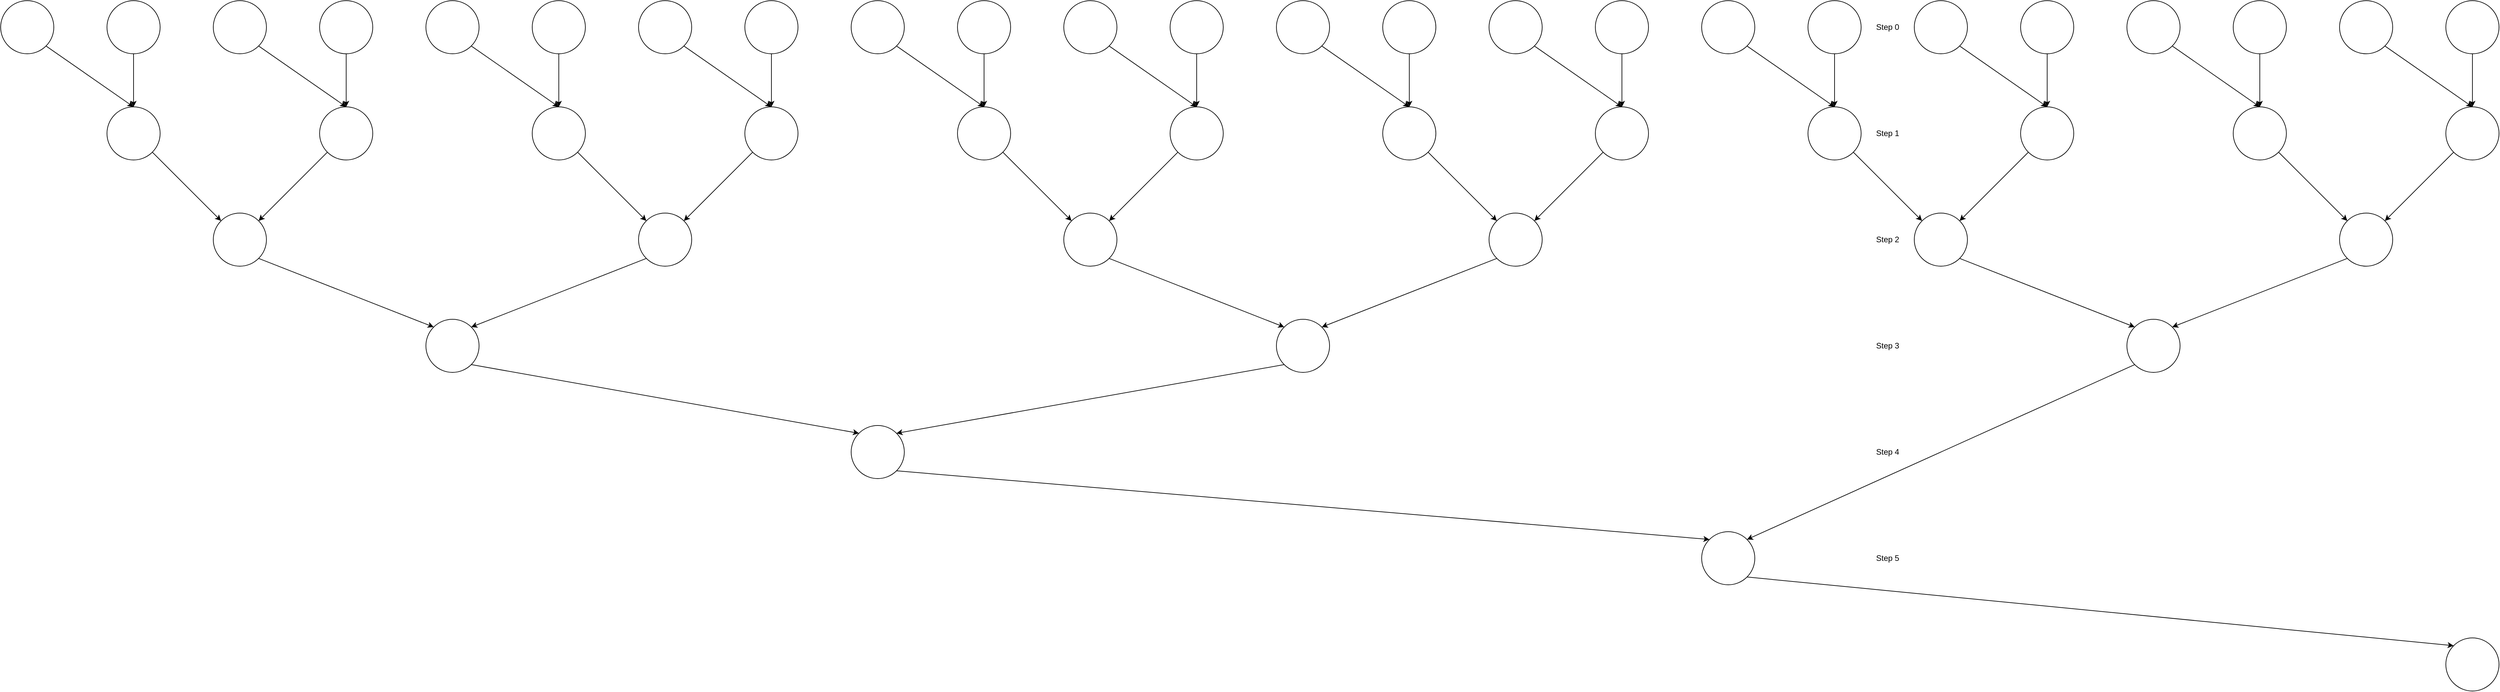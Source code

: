 <mxfile version="17.2.4" type="device"><diagram id="rQqycXn2Mv0Yjj6NmbOp" name="Page-1"><mxGraphModel dx="4063" dy="2486" grid="1" gridSize="10" guides="1" tooltips="1" connect="1" arrows="1" fold="1" page="1" pageScale="1" pageWidth="850" pageHeight="1100" math="0" shadow="0"><root><mxCell id="0"/><mxCell id="1" parent="0"/><mxCell id="4E767qbT7L9ymVMaPO47-51" style="edgeStyle=none;rounded=0;orthogonalLoop=1;jettySize=auto;html=1;exitX=1;exitY=1;exitDx=0;exitDy=0;entryX=0.5;entryY=0;entryDx=0;entryDy=0;" parent="1" source="4E767qbT7L9ymVMaPO47-1" target="4E767qbT7L9ymVMaPO47-40" edge="1"><mxGeometry relative="1" as="geometry"/></mxCell><mxCell id="4E767qbT7L9ymVMaPO47-1" value="" style="ellipse;whiteSpace=wrap;html=1;aspect=fixed;" parent="1" vertex="1"><mxGeometry x="40" y="200" width="80" height="80" as="geometry"/></mxCell><mxCell id="4E767qbT7L9ymVMaPO47-52" style="edgeStyle=none;rounded=0;orthogonalLoop=1;jettySize=auto;html=1;exitX=0.5;exitY=1;exitDx=0;exitDy=0;entryX=0.5;entryY=0;entryDx=0;entryDy=0;" parent="1" source="4E767qbT7L9ymVMaPO47-2" target="4E767qbT7L9ymVMaPO47-40" edge="1"><mxGeometry relative="1" as="geometry"/></mxCell><mxCell id="4E767qbT7L9ymVMaPO47-2" value="" style="ellipse;whiteSpace=wrap;html=1;aspect=fixed;" parent="1" vertex="1"><mxGeometry x="200" y="200" width="80" height="80" as="geometry"/></mxCell><mxCell id="4E767qbT7L9ymVMaPO47-53" style="edgeStyle=none;rounded=0;orthogonalLoop=1;jettySize=auto;html=1;exitX=1;exitY=1;exitDx=0;exitDy=0;entryX=0.5;entryY=0;entryDx=0;entryDy=0;" parent="1" source="4E767qbT7L9ymVMaPO47-3" target="4E767qbT7L9ymVMaPO47-42" edge="1"><mxGeometry relative="1" as="geometry"/></mxCell><mxCell id="4E767qbT7L9ymVMaPO47-3" value="" style="ellipse;whiteSpace=wrap;html=1;aspect=fixed;" parent="1" vertex="1"><mxGeometry x="360" y="200" width="80" height="80" as="geometry"/></mxCell><mxCell id="4E767qbT7L9ymVMaPO47-55" style="edgeStyle=none;rounded=0;orthogonalLoop=1;jettySize=auto;html=1;exitX=0.5;exitY=1;exitDx=0;exitDy=0;entryX=0.5;entryY=0;entryDx=0;entryDy=0;" parent="1" source="4E767qbT7L9ymVMaPO47-4" target="4E767qbT7L9ymVMaPO47-42" edge="1"><mxGeometry relative="1" as="geometry"/></mxCell><mxCell id="4E767qbT7L9ymVMaPO47-4" value="" style="ellipse;whiteSpace=wrap;html=1;aspect=fixed;" parent="1" vertex="1"><mxGeometry x="520" y="200" width="80" height="80" as="geometry"/></mxCell><mxCell id="4E767qbT7L9ymVMaPO47-56" style="edgeStyle=none;rounded=0;orthogonalLoop=1;jettySize=auto;html=1;exitX=1;exitY=1;exitDx=0;exitDy=0;entryX=0.5;entryY=0;entryDx=0;entryDy=0;" parent="1" source="4E767qbT7L9ymVMaPO47-5" target="4E767qbT7L9ymVMaPO47-44" edge="1"><mxGeometry relative="1" as="geometry"/></mxCell><mxCell id="4E767qbT7L9ymVMaPO47-5" value="" style="ellipse;whiteSpace=wrap;html=1;aspect=fixed;" parent="1" vertex="1"><mxGeometry x="680" y="200" width="80" height="80" as="geometry"/></mxCell><mxCell id="4E767qbT7L9ymVMaPO47-58" style="edgeStyle=none;rounded=0;orthogonalLoop=1;jettySize=auto;html=1;exitX=0.5;exitY=1;exitDx=0;exitDy=0;entryX=0.5;entryY=0;entryDx=0;entryDy=0;" parent="1" source="4E767qbT7L9ymVMaPO47-6" target="4E767qbT7L9ymVMaPO47-44" edge="1"><mxGeometry relative="1" as="geometry"/></mxCell><mxCell id="4E767qbT7L9ymVMaPO47-6" value="" style="ellipse;whiteSpace=wrap;html=1;aspect=fixed;" parent="1" vertex="1"><mxGeometry x="840" y="200" width="80" height="80" as="geometry"/></mxCell><mxCell id="4E767qbT7L9ymVMaPO47-59" style="edgeStyle=none;rounded=0;orthogonalLoop=1;jettySize=auto;html=1;exitX=1;exitY=1;exitDx=0;exitDy=0;entryX=0.5;entryY=0;entryDx=0;entryDy=0;" parent="1" source="4E767qbT7L9ymVMaPO47-7" target="4E767qbT7L9ymVMaPO47-46" edge="1"><mxGeometry relative="1" as="geometry"/></mxCell><mxCell id="4E767qbT7L9ymVMaPO47-7" value="" style="ellipse;whiteSpace=wrap;html=1;aspect=fixed;" parent="1" vertex="1"><mxGeometry x="1000" y="200" width="80" height="80" as="geometry"/></mxCell><mxCell id="4E767qbT7L9ymVMaPO47-66" style="edgeStyle=none;rounded=0;orthogonalLoop=1;jettySize=auto;html=1;exitX=0.5;exitY=1;exitDx=0;exitDy=0;entryX=0.5;entryY=0;entryDx=0;entryDy=0;" parent="1" source="4E767qbT7L9ymVMaPO47-8" target="4E767qbT7L9ymVMaPO47-46" edge="1"><mxGeometry relative="1" as="geometry"/></mxCell><mxCell id="4E767qbT7L9ymVMaPO47-8" value="" style="ellipse;whiteSpace=wrap;html=1;aspect=fixed;" parent="1" vertex="1"><mxGeometry x="1160" y="200" width="80" height="80" as="geometry"/></mxCell><mxCell id="4E767qbT7L9ymVMaPO47-67" style="edgeStyle=none;rounded=0;orthogonalLoop=1;jettySize=auto;html=1;exitX=1;exitY=1;exitDx=0;exitDy=0;entryX=0.5;entryY=0;entryDx=0;entryDy=0;" parent="1" source="4E767qbT7L9ymVMaPO47-9" target="4E767qbT7L9ymVMaPO47-48" edge="1"><mxGeometry relative="1" as="geometry"/></mxCell><mxCell id="4E767qbT7L9ymVMaPO47-9" value="" style="ellipse;whiteSpace=wrap;html=1;aspect=fixed;" parent="1" vertex="1"><mxGeometry x="1320" y="200" width="80" height="80" as="geometry"/></mxCell><mxCell id="4E767qbT7L9ymVMaPO47-68" style="edgeStyle=none;rounded=0;orthogonalLoop=1;jettySize=auto;html=1;exitX=0.5;exitY=1;exitDx=0;exitDy=0;entryX=0.5;entryY=0;entryDx=0;entryDy=0;" parent="1" source="4E767qbT7L9ymVMaPO47-10" target="4E767qbT7L9ymVMaPO47-48" edge="1"><mxGeometry relative="1" as="geometry"/></mxCell><mxCell id="4E767qbT7L9ymVMaPO47-10" value="" style="ellipse;whiteSpace=wrap;html=1;aspect=fixed;" parent="1" vertex="1"><mxGeometry x="1480" y="200" width="80" height="80" as="geometry"/></mxCell><mxCell id="4E767qbT7L9ymVMaPO47-69" style="edgeStyle=none;rounded=0;orthogonalLoop=1;jettySize=auto;html=1;exitX=1;exitY=1;exitDx=0;exitDy=0;entryX=0.5;entryY=0;entryDx=0;entryDy=0;" parent="1" source="4E767qbT7L9ymVMaPO47-11" target="4E767qbT7L9ymVMaPO47-50" edge="1"><mxGeometry relative="1" as="geometry"/></mxCell><mxCell id="4E767qbT7L9ymVMaPO47-11" value="" style="ellipse;whiteSpace=wrap;html=1;aspect=fixed;" parent="1" vertex="1"><mxGeometry x="1640" y="200" width="80" height="80" as="geometry"/></mxCell><mxCell id="4E767qbT7L9ymVMaPO47-70" style="edgeStyle=none;rounded=0;orthogonalLoop=1;jettySize=auto;html=1;exitX=0.5;exitY=1;exitDx=0;exitDy=0;entryX=0.5;entryY=0;entryDx=0;entryDy=0;" parent="1" source="4E767qbT7L9ymVMaPO47-12" target="4E767qbT7L9ymVMaPO47-50" edge="1"><mxGeometry relative="1" as="geometry"/></mxCell><mxCell id="4E767qbT7L9ymVMaPO47-12" value="" style="ellipse;whiteSpace=wrap;html=1;aspect=fixed;" parent="1" vertex="1"><mxGeometry x="1800" y="200" width="80" height="80" as="geometry"/></mxCell><mxCell id="4E767qbT7L9ymVMaPO47-178" style="edgeStyle=none;rounded=0;orthogonalLoop=1;jettySize=auto;html=1;exitX=0;exitY=1;exitDx=0;exitDy=0;entryX=1;entryY=0;entryDx=0;entryDy=0;" parent="1" source="4E767qbT7L9ymVMaPO47-39" target="4E767qbT7L9ymVMaPO47-132" edge="1"><mxGeometry relative="1" as="geometry"/></mxCell><mxCell id="4E767qbT7L9ymVMaPO47-39" value="" style="ellipse;whiteSpace=wrap;html=1;aspect=fixed;" parent="1" vertex="1"><mxGeometry x="3560" y="520" width="80" height="80" as="geometry"/></mxCell><mxCell id="4E767qbT7L9ymVMaPO47-160" style="edgeStyle=none;rounded=0;orthogonalLoop=1;jettySize=auto;html=1;exitX=1;exitY=1;exitDx=0;exitDy=0;entryX=0;entryY=0;entryDx=0;entryDy=0;" parent="1" source="4E767qbT7L9ymVMaPO47-40" target="4E767qbT7L9ymVMaPO47-43" edge="1"><mxGeometry relative="1" as="geometry"/></mxCell><mxCell id="4E767qbT7L9ymVMaPO47-40" value="" style="ellipse;whiteSpace=wrap;html=1;aspect=fixed;" parent="1" vertex="1"><mxGeometry x="200" y="360" width="80" height="80" as="geometry"/></mxCell><mxCell id="4E767qbT7L9ymVMaPO47-78" style="edgeStyle=none;rounded=0;orthogonalLoop=1;jettySize=auto;html=1;exitX=1;exitY=1;exitDx=0;exitDy=0;entryX=0;entryY=0;entryDx=0;entryDy=0;" parent="1" source="4E767qbT7L9ymVMaPO47-41" target="4E767qbT7L9ymVMaPO47-45" edge="1"><mxGeometry relative="1" as="geometry"/></mxCell><mxCell id="4E767qbT7L9ymVMaPO47-41" value="" style="ellipse;whiteSpace=wrap;html=1;aspect=fixed;" parent="1" vertex="1"><mxGeometry x="680" y="680" width="80" height="80" as="geometry"/></mxCell><mxCell id="4E767qbT7L9ymVMaPO47-161" style="edgeStyle=none;rounded=0;orthogonalLoop=1;jettySize=auto;html=1;exitX=0;exitY=1;exitDx=0;exitDy=0;entryX=1;entryY=0;entryDx=0;entryDy=0;" parent="1" source="4E767qbT7L9ymVMaPO47-42" target="4E767qbT7L9ymVMaPO47-43" edge="1"><mxGeometry relative="1" as="geometry"/></mxCell><mxCell id="4E767qbT7L9ymVMaPO47-42" value="" style="ellipse;whiteSpace=wrap;html=1;aspect=fixed;" parent="1" vertex="1"><mxGeometry x="520" y="360" width="80" height="80" as="geometry"/></mxCell><mxCell id="4E767qbT7L9ymVMaPO47-173" style="edgeStyle=none;rounded=0;orthogonalLoop=1;jettySize=auto;html=1;exitX=1;exitY=1;exitDx=0;exitDy=0;entryX=0;entryY=0;entryDx=0;entryDy=0;" parent="1" source="4E767qbT7L9ymVMaPO47-43" target="4E767qbT7L9ymVMaPO47-41" edge="1"><mxGeometry relative="1" as="geometry"/></mxCell><mxCell id="4E767qbT7L9ymVMaPO47-43" value="" style="ellipse;whiteSpace=wrap;html=1;aspect=fixed;" parent="1" vertex="1"><mxGeometry x="360" y="520" width="80" height="80" as="geometry"/></mxCell><mxCell id="4E767qbT7L9ymVMaPO47-162" style="edgeStyle=none;rounded=0;orthogonalLoop=1;jettySize=auto;html=1;exitX=1;exitY=1;exitDx=0;exitDy=0;entryX=0;entryY=0;entryDx=0;entryDy=0;" parent="1" source="4E767qbT7L9ymVMaPO47-44" target="4E767qbT7L9ymVMaPO47-47" edge="1"><mxGeometry relative="1" as="geometry"/></mxCell><mxCell id="4E767qbT7L9ymVMaPO47-44" value="" style="ellipse;whiteSpace=wrap;html=1;aspect=fixed;" parent="1" vertex="1"><mxGeometry x="840" y="360" width="80" height="80" as="geometry"/></mxCell><mxCell id="4E767qbT7L9ymVMaPO47-154" style="edgeStyle=none;rounded=0;orthogonalLoop=1;jettySize=auto;html=1;exitX=1;exitY=1;exitDx=0;exitDy=0;entryX=0;entryY=0;entryDx=0;entryDy=0;" parent="1" source="4E767qbT7L9ymVMaPO47-45" target="4E767qbT7L9ymVMaPO47-153" edge="1"><mxGeometry relative="1" as="geometry"/></mxCell><mxCell id="4E767qbT7L9ymVMaPO47-45" value="" style="ellipse;whiteSpace=wrap;html=1;aspect=fixed;" parent="1" vertex="1"><mxGeometry x="1320" y="840" width="80" height="80" as="geometry"/></mxCell><mxCell id="4E767qbT7L9ymVMaPO47-163" style="edgeStyle=none;rounded=0;orthogonalLoop=1;jettySize=auto;html=1;exitX=0;exitY=1;exitDx=0;exitDy=0;entryX=1;entryY=0;entryDx=0;entryDy=0;" parent="1" source="4E767qbT7L9ymVMaPO47-46" target="4E767qbT7L9ymVMaPO47-47" edge="1"><mxGeometry relative="1" as="geometry"/></mxCell><mxCell id="4E767qbT7L9ymVMaPO47-46" value="" style="ellipse;whiteSpace=wrap;html=1;aspect=fixed;" parent="1" vertex="1"><mxGeometry x="1160" y="360" width="80" height="80" as="geometry"/></mxCell><mxCell id="4E767qbT7L9ymVMaPO47-174" style="edgeStyle=none;rounded=0;orthogonalLoop=1;jettySize=auto;html=1;exitX=0;exitY=1;exitDx=0;exitDy=0;entryX=1;entryY=0;entryDx=0;entryDy=0;" parent="1" source="4E767qbT7L9ymVMaPO47-47" target="4E767qbT7L9ymVMaPO47-41" edge="1"><mxGeometry relative="1" as="geometry"/></mxCell><mxCell id="4E767qbT7L9ymVMaPO47-47" value="" style="ellipse;whiteSpace=wrap;html=1;aspect=fixed;" parent="1" vertex="1"><mxGeometry x="1000" y="520" width="80" height="80" as="geometry"/></mxCell><mxCell id="4E767qbT7L9ymVMaPO47-165" style="edgeStyle=none;rounded=0;orthogonalLoop=1;jettySize=auto;html=1;exitX=1;exitY=1;exitDx=0;exitDy=0;entryX=0;entryY=0;entryDx=0;entryDy=0;" parent="1" source="4E767qbT7L9ymVMaPO47-48" target="4E767qbT7L9ymVMaPO47-120" edge="1"><mxGeometry relative="1" as="geometry"/></mxCell><mxCell id="4E767qbT7L9ymVMaPO47-48" value="" style="ellipse;whiteSpace=wrap;html=1;aspect=fixed;" parent="1" vertex="1"><mxGeometry x="1480" y="360" width="80" height="80" as="geometry"/></mxCell><mxCell id="4E767qbT7L9ymVMaPO47-152" style="edgeStyle=none;rounded=0;orthogonalLoop=1;jettySize=auto;html=1;exitX=0;exitY=1;exitDx=0;exitDy=0;entryX=1;entryY=0;entryDx=0;entryDy=0;" parent="1" source="4E767qbT7L9ymVMaPO47-49" target="4E767qbT7L9ymVMaPO47-45" edge="1"><mxGeometry relative="1" as="geometry"/></mxCell><mxCell id="4E767qbT7L9ymVMaPO47-49" value="" style="ellipse;whiteSpace=wrap;html=1;aspect=fixed;" parent="1" vertex="1"><mxGeometry x="1960" y="680" width="80" height="80" as="geometry"/></mxCell><mxCell id="4E767qbT7L9ymVMaPO47-164" style="edgeStyle=none;rounded=0;orthogonalLoop=1;jettySize=auto;html=1;exitX=0;exitY=1;exitDx=0;exitDy=0;entryX=1;entryY=0;entryDx=0;entryDy=0;" parent="1" source="4E767qbT7L9ymVMaPO47-50" target="4E767qbT7L9ymVMaPO47-120" edge="1"><mxGeometry relative="1" as="geometry"/></mxCell><mxCell id="4E767qbT7L9ymVMaPO47-50" value="" style="ellipse;whiteSpace=wrap;html=1;aspect=fixed;" parent="1" vertex="1"><mxGeometry x="1800" y="360" width="80" height="80" as="geometry"/></mxCell><mxCell id="4E767qbT7L9ymVMaPO47-95" style="edgeStyle=none;rounded=0;orthogonalLoop=1;jettySize=auto;html=1;exitX=1;exitY=1;exitDx=0;exitDy=0;entryX=0.5;entryY=0;entryDx=0;entryDy=0;" parent="1" source="4E767qbT7L9ymVMaPO47-96" target="4E767qbT7L9ymVMaPO47-122" edge="1"><mxGeometry relative="1" as="geometry"/></mxCell><mxCell id="4E767qbT7L9ymVMaPO47-96" value="" style="ellipse;whiteSpace=wrap;html=1;aspect=fixed;" parent="1" vertex="1"><mxGeometry x="1960" y="200" width="80" height="80" as="geometry"/></mxCell><mxCell id="4E767qbT7L9ymVMaPO47-97" style="edgeStyle=none;rounded=0;orthogonalLoop=1;jettySize=auto;html=1;exitX=0.5;exitY=1;exitDx=0;exitDy=0;entryX=0.5;entryY=0;entryDx=0;entryDy=0;" parent="1" source="4E767qbT7L9ymVMaPO47-98" target="4E767qbT7L9ymVMaPO47-122" edge="1"><mxGeometry relative="1" as="geometry"/></mxCell><mxCell id="4E767qbT7L9ymVMaPO47-98" value="" style="ellipse;whiteSpace=wrap;html=1;aspect=fixed;" parent="1" vertex="1"><mxGeometry x="2120" y="200" width="80" height="80" as="geometry"/></mxCell><mxCell id="4E767qbT7L9ymVMaPO47-99" style="edgeStyle=none;rounded=0;orthogonalLoop=1;jettySize=auto;html=1;exitX=1;exitY=1;exitDx=0;exitDy=0;entryX=0.5;entryY=0;entryDx=0;entryDy=0;" parent="1" source="4E767qbT7L9ymVMaPO47-100" target="4E767qbT7L9ymVMaPO47-126" edge="1"><mxGeometry relative="1" as="geometry"/></mxCell><mxCell id="4E767qbT7L9ymVMaPO47-100" value="" style="ellipse;whiteSpace=wrap;html=1;aspect=fixed;" parent="1" vertex="1"><mxGeometry x="2280" y="200" width="80" height="80" as="geometry"/></mxCell><mxCell id="4E767qbT7L9ymVMaPO47-101" style="edgeStyle=none;rounded=0;orthogonalLoop=1;jettySize=auto;html=1;exitX=0.5;exitY=1;exitDx=0;exitDy=0;entryX=0.5;entryY=0;entryDx=0;entryDy=0;" parent="1" source="4E767qbT7L9ymVMaPO47-102" target="4E767qbT7L9ymVMaPO47-126" edge="1"><mxGeometry relative="1" as="geometry"/></mxCell><mxCell id="4E767qbT7L9ymVMaPO47-102" value="" style="ellipse;whiteSpace=wrap;html=1;aspect=fixed;" parent="1" vertex="1"><mxGeometry x="2440" y="200" width="80" height="80" as="geometry"/></mxCell><mxCell id="4E767qbT7L9ymVMaPO47-103" style="edgeStyle=none;rounded=0;orthogonalLoop=1;jettySize=auto;html=1;exitX=1;exitY=1;exitDx=0;exitDy=0;entryX=0.5;entryY=0;entryDx=0;entryDy=0;" parent="1" source="4E767qbT7L9ymVMaPO47-104" target="4E767qbT7L9ymVMaPO47-130" edge="1"><mxGeometry relative="1" as="geometry"/></mxCell><mxCell id="4E767qbT7L9ymVMaPO47-104" value="" style="ellipse;whiteSpace=wrap;html=1;aspect=fixed;" parent="1" vertex="1"><mxGeometry x="2600" y="200" width="80" height="80" as="geometry"/></mxCell><mxCell id="4E767qbT7L9ymVMaPO47-105" style="edgeStyle=none;rounded=0;orthogonalLoop=1;jettySize=auto;html=1;exitX=0.5;exitY=1;exitDx=0;exitDy=0;entryX=0.5;entryY=0;entryDx=0;entryDy=0;" parent="1" source="4E767qbT7L9ymVMaPO47-106" target="4E767qbT7L9ymVMaPO47-130" edge="1"><mxGeometry relative="1" as="geometry"/></mxCell><mxCell id="4E767qbT7L9ymVMaPO47-106" value="" style="ellipse;whiteSpace=wrap;html=1;aspect=fixed;" parent="1" vertex="1"><mxGeometry x="2760" y="200" width="80" height="80" as="geometry"/></mxCell><mxCell id="4E767qbT7L9ymVMaPO47-107" style="edgeStyle=none;rounded=0;orthogonalLoop=1;jettySize=auto;html=1;exitX=1;exitY=1;exitDx=0;exitDy=0;entryX=0.5;entryY=0;entryDx=0;entryDy=0;" parent="1" source="4E767qbT7L9ymVMaPO47-108" target="4E767qbT7L9ymVMaPO47-134" edge="1"><mxGeometry relative="1" as="geometry"/></mxCell><mxCell id="4E767qbT7L9ymVMaPO47-108" value="" style="ellipse;whiteSpace=wrap;html=1;aspect=fixed;" parent="1" vertex="1"><mxGeometry x="2920" y="200" width="80" height="80" as="geometry"/></mxCell><mxCell id="4E767qbT7L9ymVMaPO47-109" style="edgeStyle=none;rounded=0;orthogonalLoop=1;jettySize=auto;html=1;exitX=0.5;exitY=1;exitDx=0;exitDy=0;entryX=0.5;entryY=0;entryDx=0;entryDy=0;" parent="1" source="4E767qbT7L9ymVMaPO47-110" target="4E767qbT7L9ymVMaPO47-134" edge="1"><mxGeometry relative="1" as="geometry"/></mxCell><mxCell id="4E767qbT7L9ymVMaPO47-110" value="" style="ellipse;whiteSpace=wrap;html=1;aspect=fixed;" parent="1" vertex="1"><mxGeometry x="3080" y="200" width="80" height="80" as="geometry"/></mxCell><mxCell id="4E767qbT7L9ymVMaPO47-111" style="edgeStyle=none;rounded=0;orthogonalLoop=1;jettySize=auto;html=1;exitX=1;exitY=1;exitDx=0;exitDy=0;entryX=0.5;entryY=0;entryDx=0;entryDy=0;" parent="1" source="4E767qbT7L9ymVMaPO47-112" target="4E767qbT7L9ymVMaPO47-138" edge="1"><mxGeometry relative="1" as="geometry"/></mxCell><mxCell id="4E767qbT7L9ymVMaPO47-112" value="" style="ellipse;whiteSpace=wrap;html=1;aspect=fixed;" parent="1" vertex="1"><mxGeometry x="3240" y="200" width="80" height="80" as="geometry"/></mxCell><mxCell id="4E767qbT7L9ymVMaPO47-113" style="edgeStyle=none;rounded=0;orthogonalLoop=1;jettySize=auto;html=1;exitX=0.5;exitY=1;exitDx=0;exitDy=0;entryX=0.5;entryY=0;entryDx=0;entryDy=0;" parent="1" source="4E767qbT7L9ymVMaPO47-114" target="4E767qbT7L9ymVMaPO47-138" edge="1"><mxGeometry relative="1" as="geometry"/></mxCell><mxCell id="4E767qbT7L9ymVMaPO47-114" value="" style="ellipse;whiteSpace=wrap;html=1;aspect=fixed;" parent="1" vertex="1"><mxGeometry x="3400" y="200" width="80" height="80" as="geometry"/></mxCell><mxCell id="4E767qbT7L9ymVMaPO47-115" style="edgeStyle=none;rounded=0;orthogonalLoop=1;jettySize=auto;html=1;exitX=1;exitY=1;exitDx=0;exitDy=0;entryX=0.5;entryY=0;entryDx=0;entryDy=0;" parent="1" source="4E767qbT7L9ymVMaPO47-116" target="4E767qbT7L9ymVMaPO47-141" edge="1"><mxGeometry relative="1" as="geometry"/></mxCell><mxCell id="4E767qbT7L9ymVMaPO47-116" value="" style="ellipse;whiteSpace=wrap;html=1;aspect=fixed;" parent="1" vertex="1"><mxGeometry x="3560" y="200" width="80" height="80" as="geometry"/></mxCell><mxCell id="4E767qbT7L9ymVMaPO47-117" style="edgeStyle=none;rounded=0;orthogonalLoop=1;jettySize=auto;html=1;exitX=0.5;exitY=1;exitDx=0;exitDy=0;entryX=0.5;entryY=0;entryDx=0;entryDy=0;" parent="1" source="4E767qbT7L9ymVMaPO47-118" target="4E767qbT7L9ymVMaPO47-141" edge="1"><mxGeometry relative="1" as="geometry"/></mxCell><mxCell id="4E767qbT7L9ymVMaPO47-118" value="" style="ellipse;whiteSpace=wrap;html=1;aspect=fixed;" parent="1" vertex="1"><mxGeometry x="3720" y="200" width="80" height="80" as="geometry"/></mxCell><mxCell id="4E767qbT7L9ymVMaPO47-176" style="edgeStyle=none;rounded=0;orthogonalLoop=1;jettySize=auto;html=1;exitX=1;exitY=1;exitDx=0;exitDy=0;entryX=0;entryY=0;entryDx=0;entryDy=0;" parent="1" source="4E767qbT7L9ymVMaPO47-120" target="4E767qbT7L9ymVMaPO47-49" edge="1"><mxGeometry relative="1" as="geometry"/></mxCell><mxCell id="4E767qbT7L9ymVMaPO47-120" value="" style="ellipse;whiteSpace=wrap;html=1;aspect=fixed;" parent="1" vertex="1"><mxGeometry x="1640" y="520" width="80" height="80" as="geometry"/></mxCell><mxCell id="4E767qbT7L9ymVMaPO47-167" style="edgeStyle=none;rounded=0;orthogonalLoop=1;jettySize=auto;html=1;exitX=1;exitY=1;exitDx=0;exitDy=0;entryX=0;entryY=0;entryDx=0;entryDy=0;" parent="1" source="4E767qbT7L9ymVMaPO47-122" target="4E767qbT7L9ymVMaPO47-128" edge="1"><mxGeometry relative="1" as="geometry"/></mxCell><mxCell id="4E767qbT7L9ymVMaPO47-122" value="" style="ellipse;whiteSpace=wrap;html=1;aspect=fixed;" parent="1" vertex="1"><mxGeometry x="2120" y="360" width="80" height="80" as="geometry"/></mxCell><mxCell id="4E767qbT7L9ymVMaPO47-166" style="edgeStyle=none;rounded=0;orthogonalLoop=1;jettySize=auto;html=1;exitX=0;exitY=1;exitDx=0;exitDy=0;entryX=1;entryY=0;entryDx=0;entryDy=0;" parent="1" source="4E767qbT7L9ymVMaPO47-126" target="4E767qbT7L9ymVMaPO47-128" edge="1"><mxGeometry relative="1" as="geometry"/></mxCell><mxCell id="4E767qbT7L9ymVMaPO47-126" value="" style="ellipse;whiteSpace=wrap;html=1;aspect=fixed;" parent="1" vertex="1"><mxGeometry x="2440" y="360" width="80" height="80" as="geometry"/></mxCell><mxCell id="4E767qbT7L9ymVMaPO47-175" style="edgeStyle=none;rounded=0;orthogonalLoop=1;jettySize=auto;html=1;exitX=0;exitY=1;exitDx=0;exitDy=0;entryX=1;entryY=0;entryDx=0;entryDy=0;" parent="1" source="4E767qbT7L9ymVMaPO47-128" target="4E767qbT7L9ymVMaPO47-49" edge="1"><mxGeometry relative="1" as="geometry"/></mxCell><mxCell id="4E767qbT7L9ymVMaPO47-128" value="" style="ellipse;whiteSpace=wrap;html=1;aspect=fixed;" parent="1" vertex="1"><mxGeometry x="2280" y="520" width="80" height="80" as="geometry"/></mxCell><mxCell id="4E767qbT7L9ymVMaPO47-169" style="edgeStyle=none;rounded=0;orthogonalLoop=1;jettySize=auto;html=1;exitX=1;exitY=1;exitDx=0;exitDy=0;entryX=0;entryY=0;entryDx=0;entryDy=0;" parent="1" source="4E767qbT7L9ymVMaPO47-130" target="4E767qbT7L9ymVMaPO47-136" edge="1"><mxGeometry relative="1" as="geometry"/></mxCell><mxCell id="4E767qbT7L9ymVMaPO47-130" value="" style="ellipse;whiteSpace=wrap;html=1;aspect=fixed;" parent="1" vertex="1"><mxGeometry x="2760" y="360" width="80" height="80" as="geometry"/></mxCell><mxCell id="4E767qbT7L9ymVMaPO47-155" style="edgeStyle=none;rounded=0;orthogonalLoop=1;jettySize=auto;html=1;exitX=0;exitY=1;exitDx=0;exitDy=0;entryX=1;entryY=0;entryDx=0;entryDy=0;" parent="1" source="4E767qbT7L9ymVMaPO47-132" target="4E767qbT7L9ymVMaPO47-153" edge="1"><mxGeometry relative="1" as="geometry"/></mxCell><mxCell id="4E767qbT7L9ymVMaPO47-132" value="" style="ellipse;whiteSpace=wrap;html=1;aspect=fixed;" parent="1" vertex="1"><mxGeometry x="3240" y="680" width="80" height="80" as="geometry"/></mxCell><mxCell id="4E767qbT7L9ymVMaPO47-168" style="edgeStyle=none;rounded=0;orthogonalLoop=1;jettySize=auto;html=1;exitX=0;exitY=1;exitDx=0;exitDy=0;entryX=1;entryY=0;entryDx=0;entryDy=0;" parent="1" source="4E767qbT7L9ymVMaPO47-134" target="4E767qbT7L9ymVMaPO47-136" edge="1"><mxGeometry relative="1" as="geometry"/></mxCell><mxCell id="4E767qbT7L9ymVMaPO47-134" value="" style="ellipse;whiteSpace=wrap;html=1;aspect=fixed;" parent="1" vertex="1"><mxGeometry x="3080" y="360" width="80" height="80" as="geometry"/></mxCell><mxCell id="4E767qbT7L9ymVMaPO47-177" style="edgeStyle=none;rounded=0;orthogonalLoop=1;jettySize=auto;html=1;exitX=1;exitY=1;exitDx=0;exitDy=0;entryX=0;entryY=0;entryDx=0;entryDy=0;" parent="1" source="4E767qbT7L9ymVMaPO47-136" target="4E767qbT7L9ymVMaPO47-132" edge="1"><mxGeometry relative="1" as="geometry"/></mxCell><mxCell id="4E767qbT7L9ymVMaPO47-136" value="" style="ellipse;whiteSpace=wrap;html=1;aspect=fixed;" parent="1" vertex="1"><mxGeometry x="2920" y="520" width="80" height="80" as="geometry"/></mxCell><mxCell id="4E767qbT7L9ymVMaPO47-171" style="edgeStyle=none;rounded=0;orthogonalLoop=1;jettySize=auto;html=1;exitX=1;exitY=1;exitDx=0;exitDy=0;entryX=0;entryY=0;entryDx=0;entryDy=0;" parent="1" source="4E767qbT7L9ymVMaPO47-138" target="4E767qbT7L9ymVMaPO47-39" edge="1"><mxGeometry relative="1" as="geometry"/></mxCell><mxCell id="4E767qbT7L9ymVMaPO47-138" value="" style="ellipse;whiteSpace=wrap;html=1;aspect=fixed;" parent="1" vertex="1"><mxGeometry x="3400" y="360" width="80" height="80" as="geometry"/></mxCell><mxCell id="4E767qbT7L9ymVMaPO47-170" style="edgeStyle=none;rounded=0;orthogonalLoop=1;jettySize=auto;html=1;exitX=0;exitY=1;exitDx=0;exitDy=0;entryX=1;entryY=0;entryDx=0;entryDy=0;" parent="1" source="4E767qbT7L9ymVMaPO47-141" target="4E767qbT7L9ymVMaPO47-39" edge="1"><mxGeometry relative="1" as="geometry"/></mxCell><mxCell id="4E767qbT7L9ymVMaPO47-141" value="" style="ellipse;whiteSpace=wrap;html=1;aspect=fixed;" parent="1" vertex="1"><mxGeometry x="3720" y="360" width="80" height="80" as="geometry"/></mxCell><mxCell id="4E767qbT7L9ymVMaPO47-142" value="Step 0" style="text;html=1;strokeColor=none;fillColor=none;align=center;verticalAlign=middle;whiteSpace=wrap;rounded=0;" parent="1" vertex="1"><mxGeometry x="2850" y="225" width="60" height="30" as="geometry"/></mxCell><mxCell id="4E767qbT7L9ymVMaPO47-143" value="Step 1" style="text;html=1;strokeColor=none;fillColor=none;align=center;verticalAlign=middle;whiteSpace=wrap;rounded=0;" parent="1" vertex="1"><mxGeometry x="2850" y="385" width="60" height="30" as="geometry"/></mxCell><mxCell id="4E767qbT7L9ymVMaPO47-144" value="Step 2" style="text;html=1;strokeColor=none;fillColor=none;align=center;verticalAlign=middle;whiteSpace=wrap;rounded=0;" parent="1" vertex="1"><mxGeometry x="2850" y="545" width="60" height="30" as="geometry"/></mxCell><mxCell id="4E767qbT7L9ymVMaPO47-145" value="Step 3" style="text;html=1;strokeColor=none;fillColor=none;align=center;verticalAlign=middle;whiteSpace=wrap;rounded=0;" parent="1" vertex="1"><mxGeometry x="2850" y="705" width="60" height="30" as="geometry"/></mxCell><mxCell id="4E767qbT7L9ymVMaPO47-146" value="Step 4" style="text;html=1;strokeColor=none;fillColor=none;align=center;verticalAlign=middle;whiteSpace=wrap;rounded=0;" parent="1" vertex="1"><mxGeometry x="2850" y="865" width="60" height="30" as="geometry"/></mxCell><mxCell id="4E767qbT7L9ymVMaPO47-147" value="Step 5" style="text;html=1;strokeColor=none;fillColor=none;align=center;verticalAlign=middle;whiteSpace=wrap;rounded=0;" parent="1" vertex="1"><mxGeometry x="2850" y="1025" width="60" height="30" as="geometry"/></mxCell><mxCell id="4E767qbT7L9ymVMaPO47-158" style="edgeStyle=none;rounded=0;orthogonalLoop=1;jettySize=auto;html=1;exitX=1;exitY=1;exitDx=0;exitDy=0;entryX=0;entryY=0;entryDx=0;entryDy=0;" parent="1" source="4E767qbT7L9ymVMaPO47-153" target="4E767qbT7L9ymVMaPO47-157" edge="1"><mxGeometry relative="1" as="geometry"/></mxCell><mxCell id="4E767qbT7L9ymVMaPO47-153" value="" style="ellipse;whiteSpace=wrap;html=1;aspect=fixed;" parent="1" vertex="1"><mxGeometry x="2600" y="1000" width="80" height="80" as="geometry"/></mxCell><mxCell id="4E767qbT7L9ymVMaPO47-157" value="" style="ellipse;whiteSpace=wrap;html=1;aspect=fixed;" parent="1" vertex="1"><mxGeometry x="3720" y="1160" width="80" height="80" as="geometry"/></mxCell></root></mxGraphModel></diagram></mxfile>